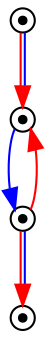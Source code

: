 digraph G {
Player1X1XGround0X1XIsland00X1XIsland10X1XIsland20X1X		[ label="" shape=point peripheries=2 ];
Player1X1XGround0X1XIsland01X1XIsland10X1XIsland20X1X		[ label="" shape=point peripheries=2 ];
Player1X1XGround0X1XIsland01X1XIsland11X1XIsland20X1X		[ label="" shape=point peripheries=2 ];
Player1X1XGround0X1XIsland01X1XIsland11X1XIsland21X1X		[ label="" shape=point peripheries=2 ];
	"Player1X1XGround0X1XIsland00X1XIsland10X1XIsland20X1X" -> "Player1X1XGround0X1XIsland01X1XIsland10X1XIsland20X1X"[ color="red:blue" ];
	"Player1X1XGround0X1XIsland01X1XIsland10X1XIsland20X1X" -> "Player1X1XGround0X1XIsland01X1XIsland11X1XIsland20X1X"[ color=blue ];
	"Player1X1XGround0X1XIsland01X1XIsland11X1XIsland20X1X" -> "Player1X1XGround0X1XIsland01X1XIsland10X1XIsland20X1X"[ color=red ];
	"Player1X1XGround0X1XIsland01X1XIsland11X1XIsland20X1X" -> "Player1X1XGround0X1XIsland01X1XIsland11X1XIsland21X1X"[ color="red:blue" ];
}